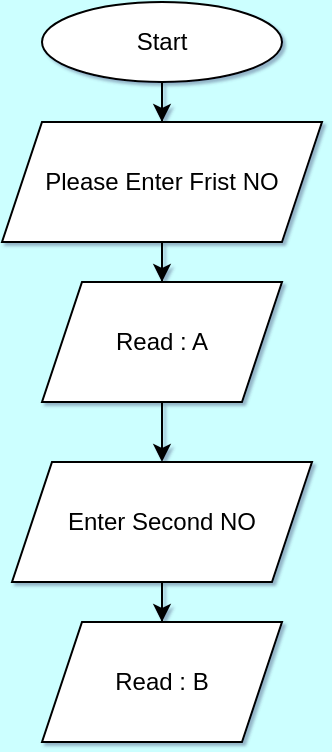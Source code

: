 <mxfile version="27.0.9">
  <diagram name="Page-1" id="fHygpdMD3AI1ukd_sb6z">
    <mxGraphModel dx="864" dy="444" grid="1" gridSize="10" guides="1" tooltips="1" connect="1" arrows="1" fold="1" page="1" pageScale="1" pageWidth="850" pageHeight="1100" background="#CCFFFF" math="0" shadow="1">
      <root>
        <mxCell id="0" />
        <mxCell id="1" parent="0" />
        <mxCell id="6o3_U761HtznxZTtS3Yu-3" value="" style="edgeStyle=orthogonalEdgeStyle;rounded=0;orthogonalLoop=1;jettySize=auto;html=1;" parent="1" source="6o3_U761HtznxZTtS3Yu-1" target="6o3_U761HtznxZTtS3Yu-2" edge="1">
          <mxGeometry relative="1" as="geometry" />
        </mxCell>
        <mxCell id="6o3_U761HtznxZTtS3Yu-1" value="Start" style="ellipse;whiteSpace=wrap;html=1;" parent="1" vertex="1">
          <mxGeometry x="340" y="30" width="120" height="40" as="geometry" />
        </mxCell>
        <mxCell id="_frq0jZMG13gogaR1sWF-2" style="edgeStyle=orthogonalEdgeStyle;rounded=0;orthogonalLoop=1;jettySize=auto;html=1;" edge="1" parent="1" source="6o3_U761HtznxZTtS3Yu-2" target="_frq0jZMG13gogaR1sWF-1">
          <mxGeometry relative="1" as="geometry" />
        </mxCell>
        <mxCell id="6o3_U761HtznxZTtS3Yu-2" value="Please Enter Frist NO" style="shape=parallelogram;perimeter=parallelogramPerimeter;whiteSpace=wrap;html=1;fixedSize=1;" parent="1" vertex="1">
          <mxGeometry x="320" y="90" width="160" height="60" as="geometry" />
        </mxCell>
        <mxCell id="_frq0jZMG13gogaR1sWF-6" style="edgeStyle=orthogonalEdgeStyle;rounded=0;orthogonalLoop=1;jettySize=auto;html=1;" edge="1" parent="1" source="_frq0jZMG13gogaR1sWF-1" target="_frq0jZMG13gogaR1sWF-3">
          <mxGeometry relative="1" as="geometry" />
        </mxCell>
        <mxCell id="_frq0jZMG13gogaR1sWF-1" value="Read : A" style="shape=parallelogram;perimeter=parallelogramPerimeter;whiteSpace=wrap;html=1;fixedSize=1;" vertex="1" parent="1">
          <mxGeometry x="340" y="170" width="120" height="60" as="geometry" />
        </mxCell>
        <mxCell id="_frq0jZMG13gogaR1sWF-8" style="edgeStyle=orthogonalEdgeStyle;rounded=0;orthogonalLoop=1;jettySize=auto;html=1;" edge="1" parent="1" source="_frq0jZMG13gogaR1sWF-3" target="_frq0jZMG13gogaR1sWF-7">
          <mxGeometry relative="1" as="geometry" />
        </mxCell>
        <mxCell id="_frq0jZMG13gogaR1sWF-3" value="Enter Second NO" style="shape=parallelogram;perimeter=parallelogramPerimeter;whiteSpace=wrap;html=1;fixedSize=1;" vertex="1" parent="1">
          <mxGeometry x="325" y="260" width="150" height="60" as="geometry" />
        </mxCell>
        <mxCell id="_frq0jZMG13gogaR1sWF-7" value="Read : B" style="shape=parallelogram;perimeter=parallelogramPerimeter;whiteSpace=wrap;html=1;fixedSize=1;" vertex="1" parent="1">
          <mxGeometry x="340" y="340" width="120" height="60" as="geometry" />
        </mxCell>
      </root>
    </mxGraphModel>
  </diagram>
</mxfile>
